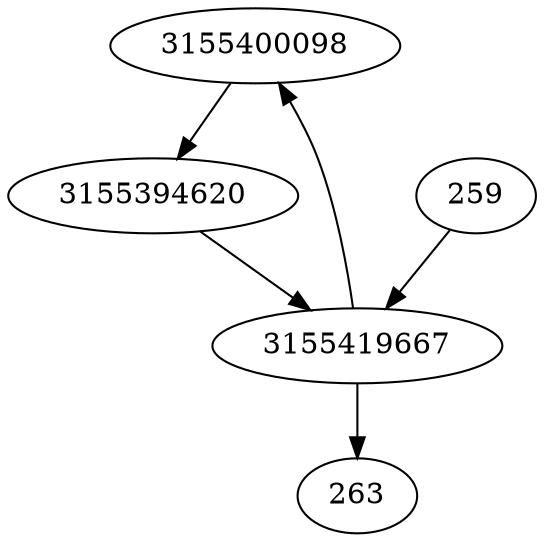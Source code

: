 strict digraph  {
3155400098;
259;
263;
3155419667;
3155394620;
3155400098 -> 3155394620;
259 -> 3155419667;
3155419667 -> 3155400098;
3155419667 -> 263;
3155394620 -> 3155419667;
}
